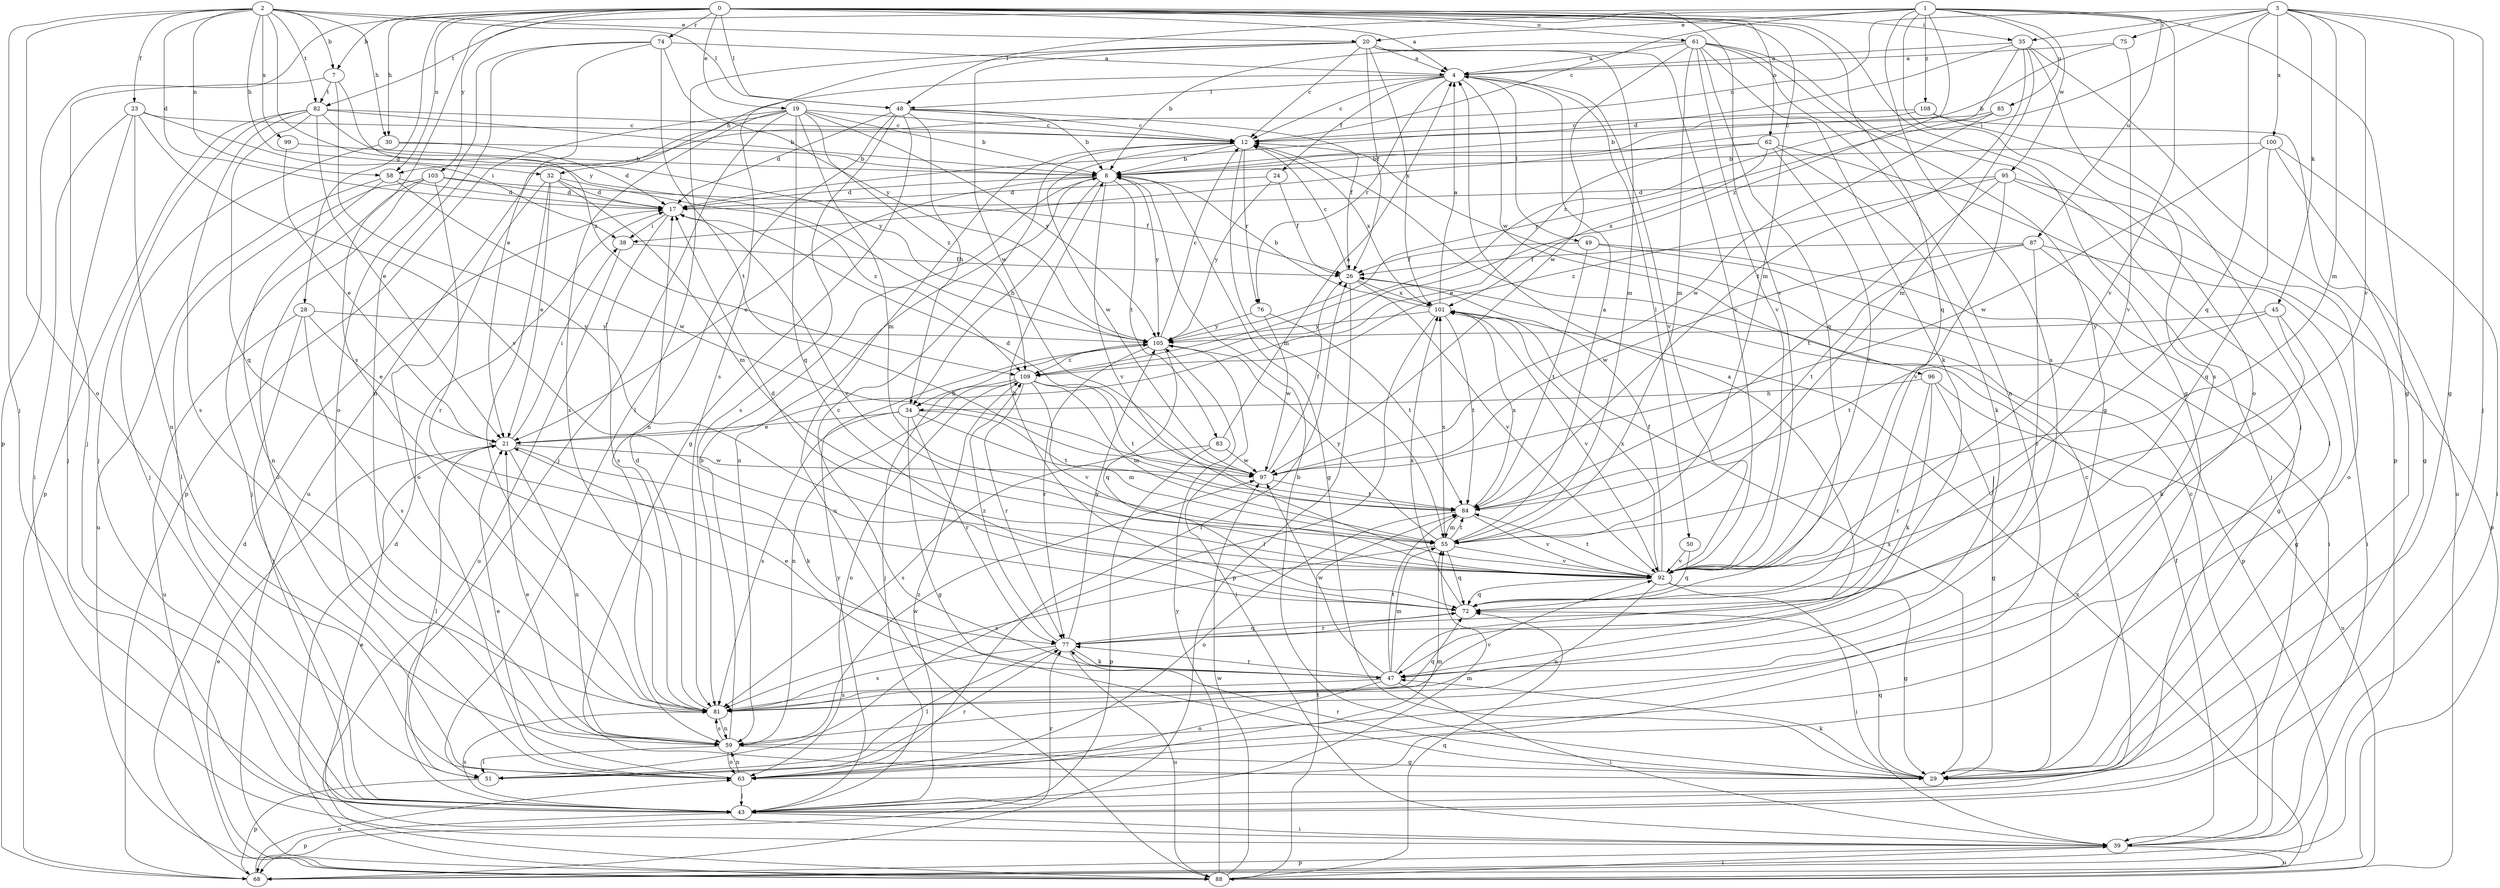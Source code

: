 strict digraph  {
0;
1;
2;
3;
4;
7;
8;
12;
17;
19;
20;
21;
23;
24;
26;
28;
29;
30;
32;
34;
35;
38;
39;
43;
45;
47;
48;
49;
50;
51;
55;
58;
59;
61;
62;
63;
68;
72;
74;
75;
76;
77;
81;
82;
83;
84;
85;
87;
88;
92;
95;
96;
97;
99;
100;
101;
103;
105;
108;
109;
0 -> 4  [label=a];
0 -> 7  [label=b];
0 -> 19  [label=e];
0 -> 28  [label=g];
0 -> 29  [label=g];
0 -> 30  [label=h];
0 -> 35  [label=i];
0 -> 48  [label=l];
0 -> 55  [label=m];
0 -> 58  [label=n];
0 -> 61  [label=o];
0 -> 62  [label=o];
0 -> 68  [label=p];
0 -> 72  [label=q];
0 -> 74  [label=r];
0 -> 81  [label=s];
0 -> 92  [label=v];
0 -> 103  [label=y];
1 -> 12  [label=c];
1 -> 20  [label=e];
1 -> 29  [label=g];
1 -> 48  [label=l];
1 -> 63  [label=o];
1 -> 81  [label=s];
1 -> 82  [label=t];
1 -> 85  [label=u];
1 -> 87  [label=u];
1 -> 92  [label=v];
1 -> 95  [label=w];
1 -> 108  [label=z];
1 -> 109  [label=z];
2 -> 7  [label=b];
2 -> 17  [label=d];
2 -> 20  [label=e];
2 -> 23  [label=f];
2 -> 30  [label=h];
2 -> 32  [label=h];
2 -> 43  [label=j];
2 -> 48  [label=l];
2 -> 58  [label=n];
2 -> 63  [label=o];
2 -> 82  [label=t];
2 -> 99  [label=x];
2 -> 105  [label=y];
3 -> 29  [label=g];
3 -> 35  [label=i];
3 -> 38  [label=i];
3 -> 43  [label=j];
3 -> 45  [label=k];
3 -> 55  [label=m];
3 -> 58  [label=n];
3 -> 72  [label=q];
3 -> 75  [label=r];
3 -> 92  [label=v];
3 -> 100  [label=x];
4 -> 12  [label=c];
4 -> 24  [label=f];
4 -> 32  [label=h];
4 -> 48  [label=l];
4 -> 49  [label=l];
4 -> 50  [label=l];
4 -> 76  [label=r];
4 -> 92  [label=v];
4 -> 96  [label=w];
7 -> 43  [label=j];
7 -> 82  [label=t];
7 -> 92  [label=v];
7 -> 109  [label=z];
8 -> 17  [label=d];
8 -> 21  [label=e];
8 -> 29  [label=g];
8 -> 34  [label=h];
8 -> 59  [label=n];
8 -> 83  [label=t];
8 -> 92  [label=v];
8 -> 105  [label=y];
12 -> 8  [label=b];
12 -> 55  [label=m];
12 -> 76  [label=r];
12 -> 88  [label=u];
12 -> 97  [label=w];
12 -> 101  [label=x];
17 -> 38  [label=i];
17 -> 81  [label=s];
17 -> 92  [label=v];
19 -> 8  [label=b];
19 -> 12  [label=c];
19 -> 43  [label=j];
19 -> 55  [label=m];
19 -> 68  [label=p];
19 -> 72  [label=q];
19 -> 81  [label=s];
19 -> 88  [label=u];
19 -> 105  [label=y];
19 -> 109  [label=z];
20 -> 4  [label=a];
20 -> 12  [label=c];
20 -> 26  [label=f];
20 -> 51  [label=l];
20 -> 55  [label=m];
20 -> 81  [label=s];
20 -> 92  [label=v];
20 -> 97  [label=w];
20 -> 101  [label=x];
21 -> 38  [label=i];
21 -> 47  [label=k];
21 -> 51  [label=l];
21 -> 59  [label=n];
21 -> 97  [label=w];
23 -> 12  [label=c];
23 -> 38  [label=i];
23 -> 39  [label=i];
23 -> 43  [label=j];
23 -> 59  [label=n];
23 -> 92  [label=v];
24 -> 17  [label=d];
24 -> 26  [label=f];
24 -> 105  [label=y];
26 -> 12  [label=c];
26 -> 68  [label=p];
26 -> 92  [label=v];
26 -> 101  [label=x];
28 -> 21  [label=e];
28 -> 43  [label=j];
28 -> 81  [label=s];
28 -> 88  [label=u];
28 -> 105  [label=y];
29 -> 8  [label=b];
29 -> 47  [label=k];
29 -> 72  [label=q];
29 -> 77  [label=r];
29 -> 101  [label=x];
30 -> 8  [label=b];
30 -> 17  [label=d];
30 -> 43  [label=j];
32 -> 17  [label=d];
32 -> 21  [label=e];
32 -> 55  [label=m];
32 -> 63  [label=o];
32 -> 81  [label=s];
32 -> 109  [label=z];
34 -> 21  [label=e];
34 -> 29  [label=g];
34 -> 55  [label=m];
34 -> 77  [label=r];
34 -> 81  [label=s];
34 -> 84  [label=t];
35 -> 4  [label=a];
35 -> 17  [label=d];
35 -> 55  [label=m];
35 -> 68  [label=p];
35 -> 81  [label=s];
35 -> 84  [label=t];
35 -> 109  [label=z];
38 -> 26  [label=f];
38 -> 88  [label=u];
39 -> 12  [label=c];
39 -> 21  [label=e];
39 -> 26  [label=f];
39 -> 68  [label=p];
39 -> 88  [label=u];
43 -> 12  [label=c];
43 -> 39  [label=i];
43 -> 55  [label=m];
43 -> 68  [label=p];
43 -> 77  [label=r];
43 -> 81  [label=s];
43 -> 105  [label=y];
43 -> 109  [label=z];
45 -> 29  [label=g];
45 -> 47  [label=k];
45 -> 84  [label=t];
45 -> 105  [label=y];
47 -> 4  [label=a];
47 -> 12  [label=c];
47 -> 21  [label=e];
47 -> 39  [label=i];
47 -> 55  [label=m];
47 -> 63  [label=o];
47 -> 77  [label=r];
47 -> 81  [label=s];
47 -> 84  [label=t];
47 -> 97  [label=w];
48 -> 8  [label=b];
48 -> 12  [label=c];
48 -> 17  [label=d];
48 -> 26  [label=f];
48 -> 29  [label=g];
48 -> 34  [label=h];
48 -> 59  [label=n];
48 -> 81  [label=s];
49 -> 26  [label=f];
49 -> 39  [label=i];
49 -> 68  [label=p];
49 -> 84  [label=t];
50 -> 72  [label=q];
50 -> 92  [label=v];
51 -> 68  [label=p];
51 -> 77  [label=r];
55 -> 4  [label=a];
55 -> 72  [label=q];
55 -> 81  [label=s];
55 -> 84  [label=t];
55 -> 92  [label=v];
55 -> 101  [label=x];
55 -> 105  [label=y];
58 -> 17  [label=d];
58 -> 59  [label=n];
58 -> 88  [label=u];
58 -> 97  [label=w];
59 -> 8  [label=b];
59 -> 21  [label=e];
59 -> 29  [label=g];
59 -> 51  [label=l];
59 -> 63  [label=o];
59 -> 81  [label=s];
59 -> 97  [label=w];
61 -> 4  [label=a];
61 -> 8  [label=b];
61 -> 29  [label=g];
61 -> 43  [label=j];
61 -> 47  [label=k];
61 -> 55  [label=m];
61 -> 59  [label=n];
61 -> 72  [label=q];
61 -> 92  [label=v];
61 -> 97  [label=w];
62 -> 8  [label=b];
62 -> 21  [label=e];
62 -> 43  [label=j];
62 -> 47  [label=k];
62 -> 92  [label=v];
62 -> 101  [label=x];
63 -> 21  [label=e];
63 -> 26  [label=f];
63 -> 43  [label=j];
63 -> 55  [label=m];
63 -> 59  [label=n];
68 -> 17  [label=d];
68 -> 63  [label=o];
72 -> 8  [label=b];
72 -> 77  [label=r];
72 -> 101  [label=x];
74 -> 4  [label=a];
74 -> 21  [label=e];
74 -> 59  [label=n];
74 -> 63  [label=o];
74 -> 84  [label=t];
74 -> 105  [label=y];
75 -> 4  [label=a];
75 -> 8  [label=b];
75 -> 92  [label=v];
76 -> 84  [label=t];
76 -> 97  [label=w];
76 -> 105  [label=y];
77 -> 47  [label=k];
77 -> 51  [label=l];
77 -> 72  [label=q];
77 -> 81  [label=s];
77 -> 88  [label=u];
77 -> 105  [label=y];
77 -> 109  [label=z];
81 -> 17  [label=d];
81 -> 59  [label=n];
81 -> 72  [label=q];
81 -> 92  [label=v];
82 -> 8  [label=b];
82 -> 12  [label=c];
82 -> 21  [label=e];
82 -> 43  [label=j];
82 -> 68  [label=p];
82 -> 72  [label=q];
82 -> 81  [label=s];
82 -> 105  [label=y];
83 -> 4  [label=a];
83 -> 68  [label=p];
83 -> 81  [label=s];
83 -> 97  [label=w];
84 -> 55  [label=m];
84 -> 63  [label=o];
84 -> 92  [label=v];
84 -> 101  [label=x];
85 -> 12  [label=c];
85 -> 97  [label=w];
85 -> 105  [label=y];
87 -> 26  [label=f];
87 -> 29  [label=g];
87 -> 39  [label=i];
87 -> 77  [label=r];
87 -> 84  [label=t];
87 -> 97  [label=w];
88 -> 17  [label=d];
88 -> 21  [label=e];
88 -> 39  [label=i];
88 -> 72  [label=q];
88 -> 84  [label=t];
88 -> 97  [label=w];
88 -> 101  [label=x];
88 -> 105  [label=y];
92 -> 17  [label=d];
92 -> 26  [label=f];
92 -> 29  [label=g];
92 -> 39  [label=i];
92 -> 59  [label=n];
92 -> 72  [label=q];
92 -> 84  [label=t];
92 -> 101  [label=x];
95 -> 17  [label=d];
95 -> 63  [label=o];
95 -> 68  [label=p];
95 -> 84  [label=t];
95 -> 92  [label=v];
95 -> 109  [label=z];
96 -> 29  [label=g];
96 -> 34  [label=h];
96 -> 47  [label=k];
96 -> 77  [label=r];
96 -> 88  [label=u];
97 -> 17  [label=d];
97 -> 26  [label=f];
97 -> 84  [label=t];
99 -> 8  [label=b];
99 -> 21  [label=e];
100 -> 8  [label=b];
100 -> 29  [label=g];
100 -> 39  [label=i];
100 -> 72  [label=q];
100 -> 97  [label=w];
101 -> 4  [label=a];
101 -> 8  [label=b];
101 -> 51  [label=l];
101 -> 84  [label=t];
101 -> 92  [label=v];
101 -> 105  [label=y];
103 -> 17  [label=d];
103 -> 26  [label=f];
103 -> 43  [label=j];
103 -> 51  [label=l];
103 -> 63  [label=o];
103 -> 77  [label=r];
105 -> 12  [label=c];
105 -> 39  [label=i];
105 -> 43  [label=j];
105 -> 72  [label=q];
105 -> 77  [label=r];
105 -> 109  [label=z];
108 -> 8  [label=b];
108 -> 12  [label=c];
108 -> 51  [label=l];
108 -> 88  [label=u];
109 -> 34  [label=h];
109 -> 55  [label=m];
109 -> 59  [label=n];
109 -> 63  [label=o];
109 -> 77  [label=r];
109 -> 84  [label=t];
109 -> 92  [label=v];
}
